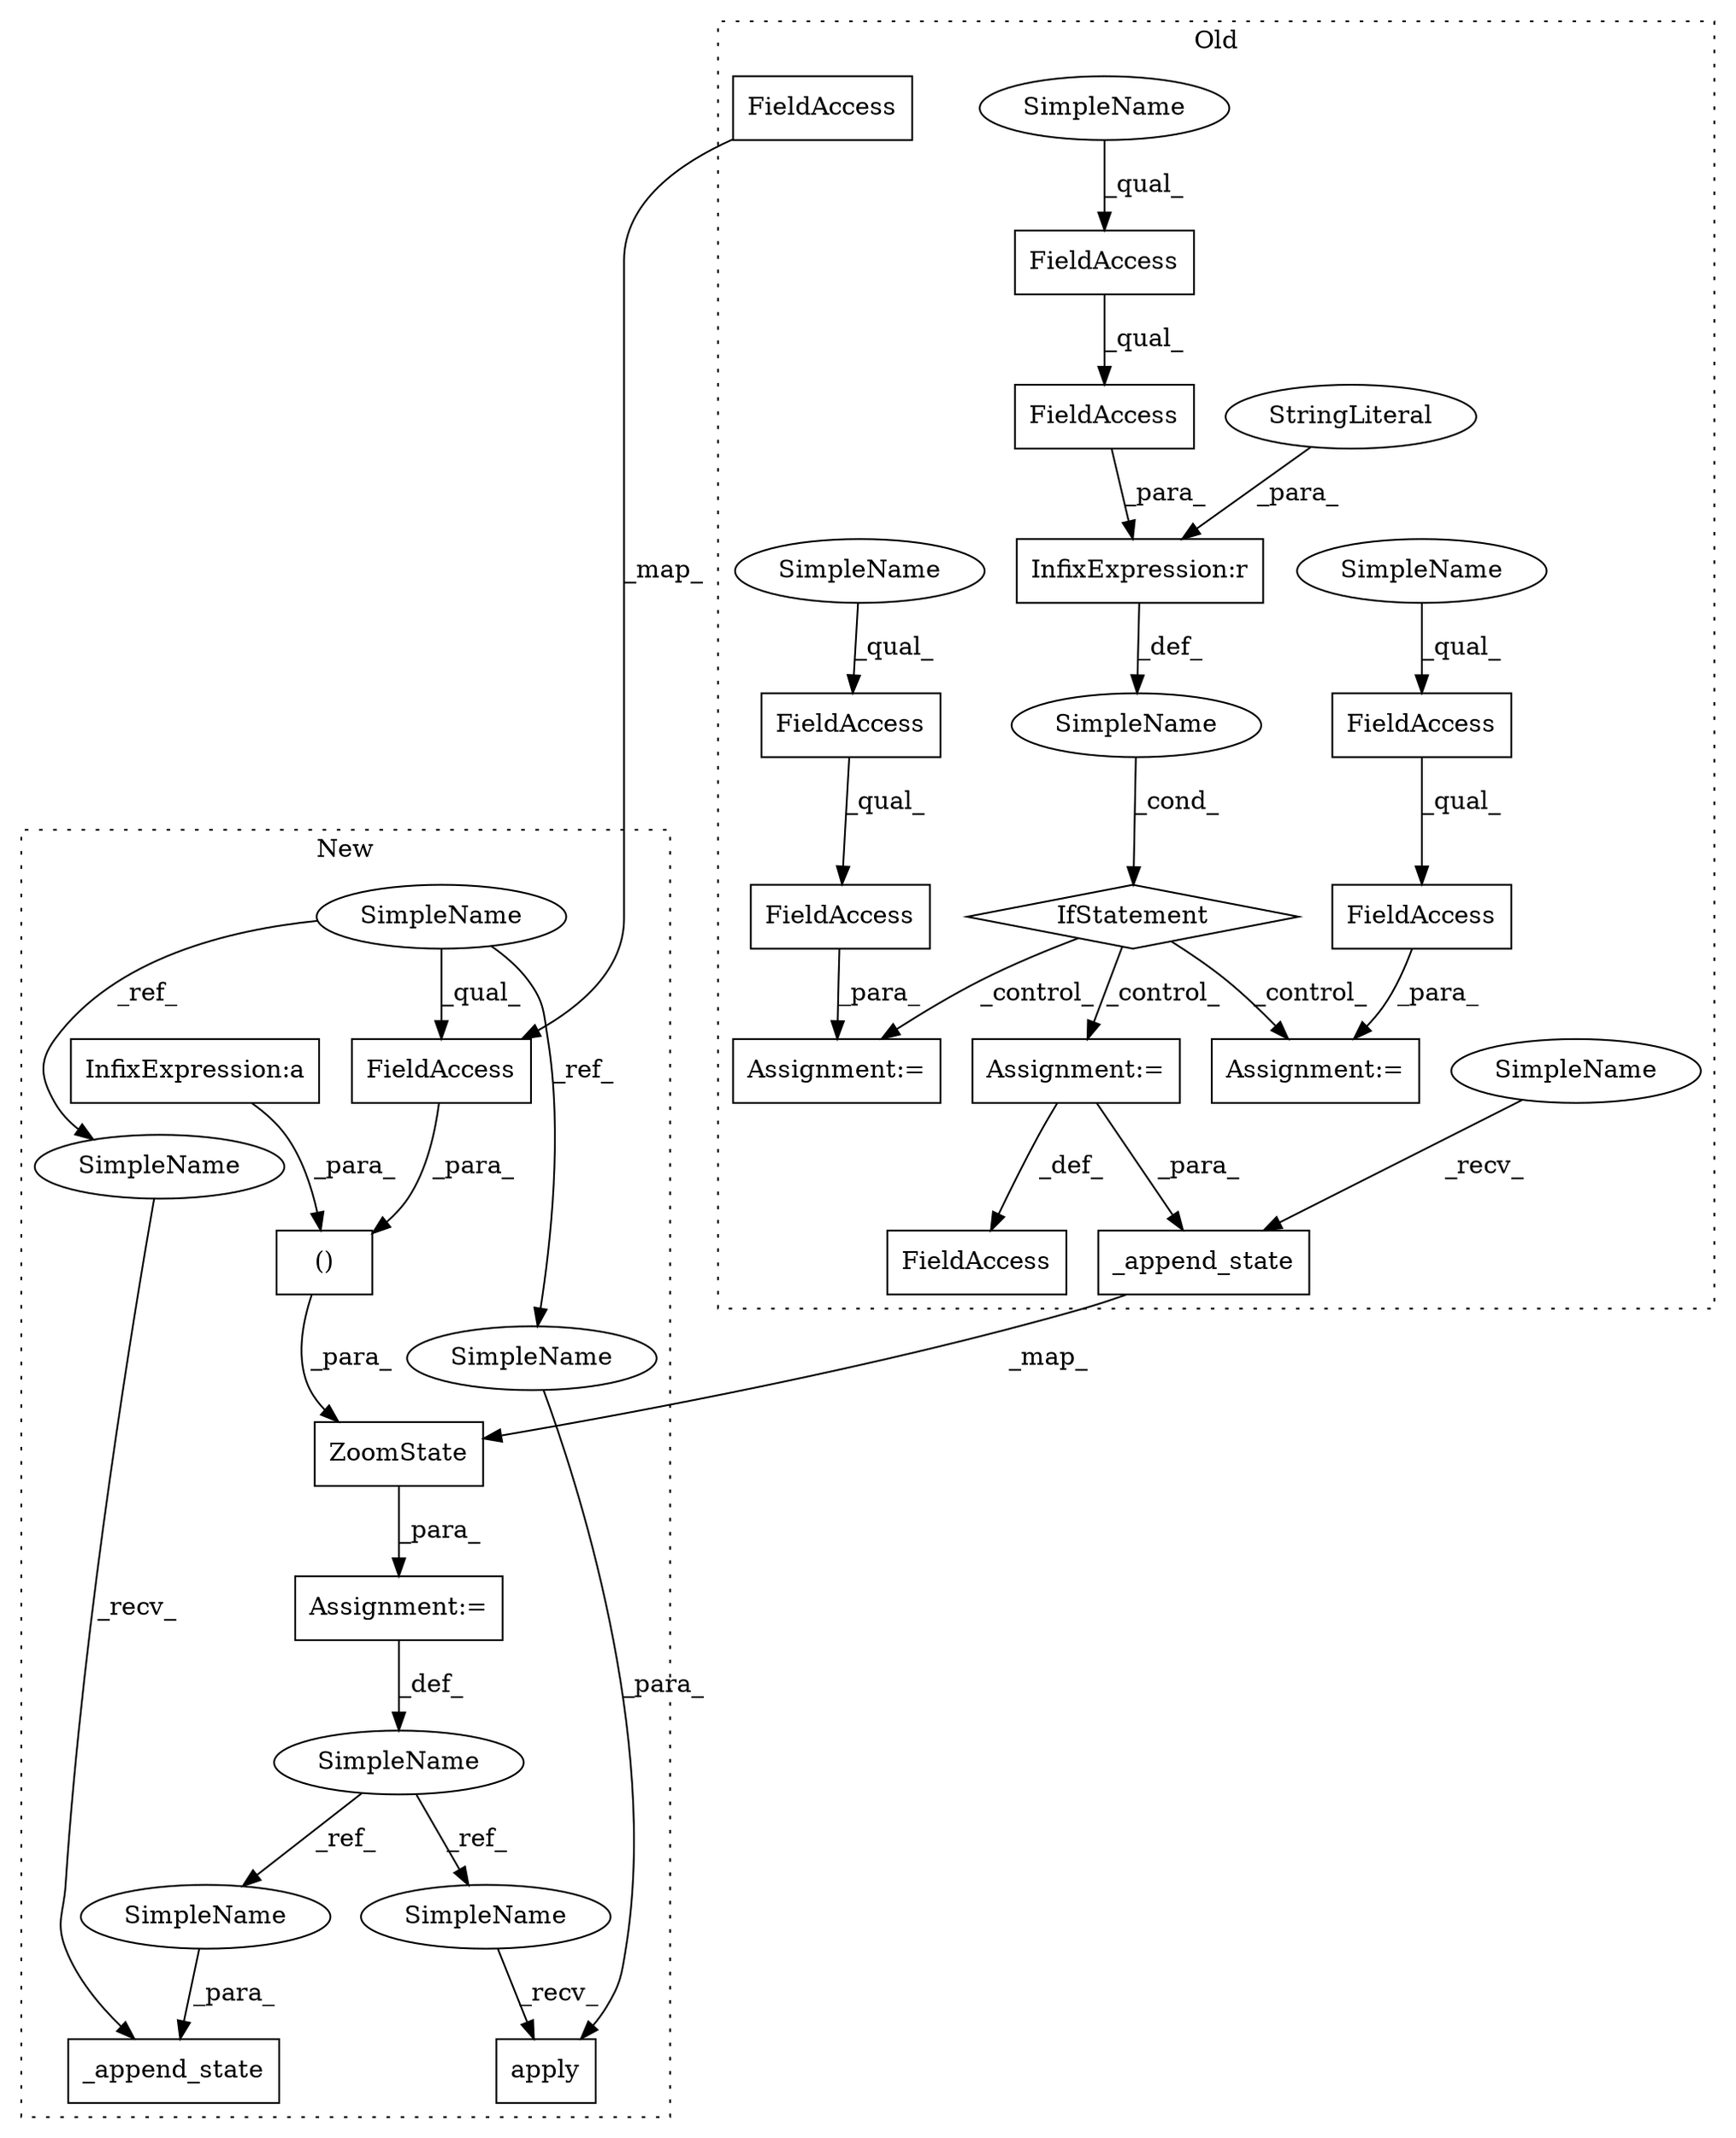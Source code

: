 digraph G {
subgraph cluster0 {
1 [label="IfStatement" a="25" s="2808,2845" l="4,2" shape="diamond"];
3 [label="Assignment:=" a="7" s="2995" l="1" shape="box"];
4 [label="SimpleName" a="42" s="" l="" shape="ellipse"];
5 [label="InfixExpression:r" a="27" s="2838" l="4" shape="box"];
6 [label="Assignment:=" a="7" s="2861" l="1" shape="box"];
7 [label="FieldAccess" a="22" s="2812" l="26" shape="box"];
8 [label="StringLiteral" a="45" s="2842" l="3" shape="ellipse"];
9 [label="Assignment:=" a="7" s="3093" l="2" shape="box"];
10 [label="FieldAccess" a="22" s="2862" l="27" shape="box"];
11 [label="_append_state" a="32" s="3118,3186" l="19,2" shape="box"];
17 [label="FieldAccess" a="22" s="2862" l="14" shape="box"];
18 [label="FieldAccess" a="22" s="2996" l="14" shape="box"];
19 [label="FieldAccess" a="22" s="2996" l="27" shape="box"];
20 [label="FieldAccess" a="22" s="2812" l="14" shape="box"];
23 [label="FieldAccess" a="22" s="3075" l="18" shape="box"];
25 [label="FieldAccess" a="22" s="3075" l="18" shape="box"];
30 [label="SimpleName" a="42" s="3113" l="4" shape="ellipse"];
31 [label="SimpleName" a="42" s="2812" l="4" shape="ellipse"];
32 [label="SimpleName" a="42" s="2862" l="4" shape="ellipse"];
33 [label="SimpleName" a="42" s="2996" l="4" shape="ellipse"];
label = "Old";
style="dotted";
}
subgraph cluster1 {
2 [label="()" a="106" s="4176" l="47" shape="box"];
12 [label="ZoomState" a="32" s="4105,4223" l="15,2" shape="box"];
13 [label="InfixExpression:a" a="27" s="4078" l="3" shape="box"];
14 [label="apply" a="32" s="4242,4252" l="6,1" shape="box"];
15 [label="SimpleName" a="42" s="3901" l="4" shape="ellipse"];
16 [label="_append_state" a="32" s="4264,4288" l="14,1" shape="box"];
21 [label="SimpleName" a="42" s="4094" l="10" shape="ellipse"];
22 [label="Assignment:=" a="7" s="4104" l="1" shape="box"];
24 [label="FieldAccess" a="22" s="4205" l="18" shape="box"];
26 [label="SimpleName" a="42" s="4278" l="10" shape="ellipse"];
27 [label="SimpleName" a="42" s="4231" l="10" shape="ellipse"];
28 [label="SimpleName" a="42" s="4248" l="4" shape="ellipse"];
29 [label="SimpleName" a="42" s="4259" l="4" shape="ellipse"];
label = "New";
style="dotted";
}
1 -> 6 [label="_control_"];
1 -> 9 [label="_control_"];
1 -> 3 [label="_control_"];
2 -> 12 [label="_para_"];
4 -> 1 [label="_cond_"];
5 -> 4 [label="_def_"];
7 -> 5 [label="_para_"];
8 -> 5 [label="_para_"];
9 -> 11 [label="_para_"];
9 -> 23 [label="_def_"];
10 -> 6 [label="_para_"];
11 -> 12 [label="_map_"];
12 -> 22 [label="_para_"];
13 -> 2 [label="_para_"];
15 -> 29 [label="_ref_"];
15 -> 28 [label="_ref_"];
15 -> 24 [label="_qual_"];
17 -> 10 [label="_qual_"];
18 -> 19 [label="_qual_"];
19 -> 3 [label="_para_"];
20 -> 7 [label="_qual_"];
21 -> 26 [label="_ref_"];
21 -> 27 [label="_ref_"];
22 -> 21 [label="_def_"];
24 -> 2 [label="_para_"];
25 -> 24 [label="_map_"];
26 -> 16 [label="_para_"];
27 -> 14 [label="_recv_"];
28 -> 14 [label="_para_"];
29 -> 16 [label="_recv_"];
30 -> 11 [label="_recv_"];
31 -> 20 [label="_qual_"];
32 -> 17 [label="_qual_"];
33 -> 18 [label="_qual_"];
}